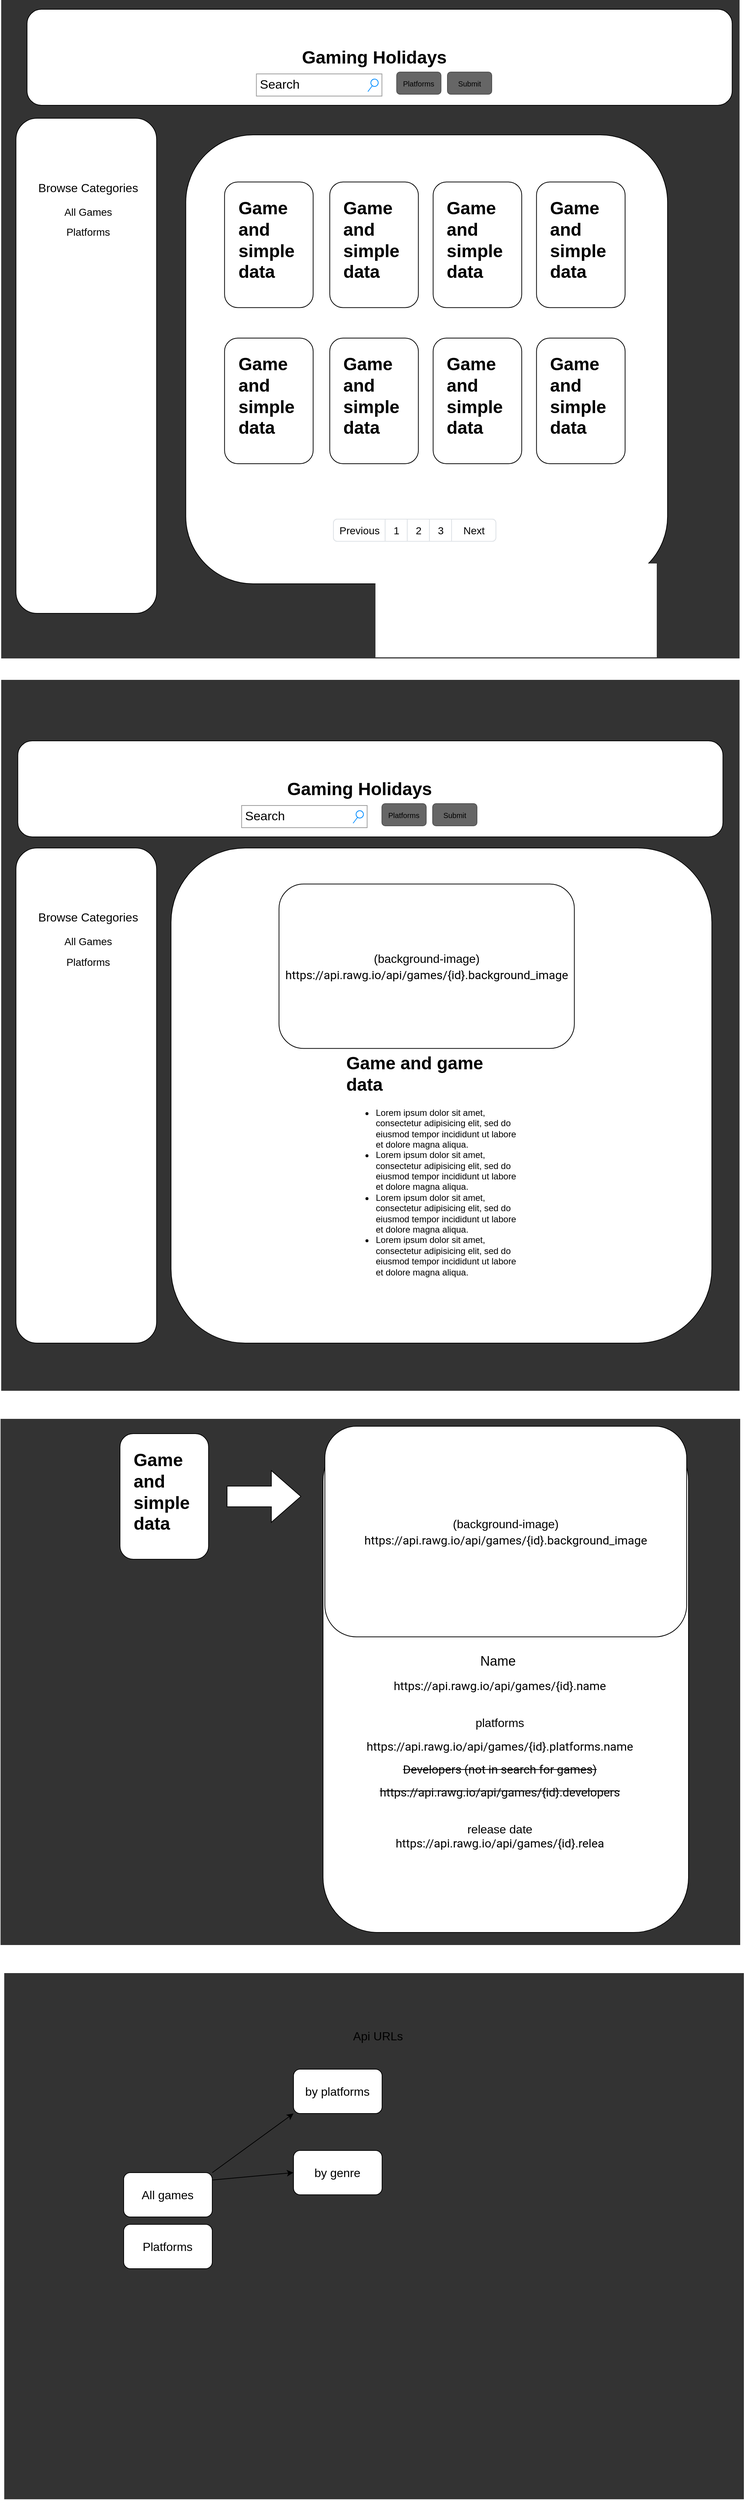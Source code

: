<mxfile>
    <diagram id="CAeKfhzRnZo3DMhak2AF" name="Page-1">
        <mxGraphModel dx="2385" dy="1147" grid="1" gridSize="10" guides="1" tooltips="1" connect="1" arrows="1" fold="1" page="1" pageScale="1" pageWidth="1200" pageHeight="1920" background="none" math="0" shadow="0">
            <root>
                <mxCell id="0"/>
                <mxCell id="1" parent="0"/>
                <mxCell id="307" value="" style="shape=rect;fillColor=#333333;strokeColor=none;labelBackgroundColor=default;fontSize=16;fontColor=#000000;" parent="1" vertex="1">
                    <mxGeometry x="79.74" y="2700" width="1001.75" height="712" as="geometry"/>
                </mxCell>
                <mxCell id="306" value="" style="shape=rect;fillColor=#333333;strokeColor=none;labelBackgroundColor=none;fontSize=16;fontColor=default;" parent="1" vertex="1">
                    <mxGeometry x="75.62" y="30" width="1000" height="891" as="geometry"/>
                </mxCell>
                <mxCell id="305" value="" style="shape=rect;fillColor=#333333;strokeColor=none;labelBackgroundColor=none;fontSize=16;fontColor=default;" parent="1" vertex="1">
                    <mxGeometry x="75.62" y="950" width="1000" height="962" as="geometry"/>
                </mxCell>
                <mxCell id="304" value="" style="shape=rect;fillColor=#333333;strokeColor=none;labelBackgroundColor=none;fontSize=16;fontColor=default;" parent="1" vertex="1">
                    <mxGeometry x="74.74" y="1950" width="1001.75" height="712" as="geometry"/>
                </mxCell>
                <mxCell id="c27mCl2c-5wGKa37DjmO-5" style="edgeStyle=none;html=1;labelBackgroundColor=none;fontColor=default;" parent="1" edge="1">
                    <mxGeometry relative="1" as="geometry">
                        <mxPoint x="245.12" y="300" as="targetPoint"/>
                        <mxPoint x="245.12" y="300" as="sourcePoint"/>
                    </mxGeometry>
                </mxCell>
                <mxCell id="163" value="" style="rounded=1;whiteSpace=wrap;html=1;rotation=90;labelBackgroundColor=none;fontColor=default;" parent="1" vertex="1">
                    <mxGeometry x="211.49" y="1995" width="170" height="120" as="geometry"/>
                </mxCell>
                <mxCell id="164" value="&lt;h1&gt;Game and simple data&lt;/h1&gt;&lt;p&gt;&lt;br&gt;&lt;/p&gt;" style="text;html=1;strokeColor=none;fillColor=none;spacing=5;spacingTop=-20;whiteSpace=wrap;overflow=hidden;rounded=0;labelBackgroundColor=none;fontColor=default;" parent="1" vertex="1">
                    <mxGeometry x="250.24" y="1985.62" width="92.5" height="138.75" as="geometry"/>
                </mxCell>
                <mxCell id="165" value="" style="html=1;shadow=0;dashed=0;align=center;verticalAlign=middle;shape=mxgraph.arrows2.arrow;dy=0.6;dx=40;notch=0;labelBackgroundColor=none;fontColor=default;" parent="1" vertex="1">
                    <mxGeometry x="381.49" y="2020" width="100" height="70" as="geometry"/>
                </mxCell>
                <mxCell id="168" value="" style="rounded=1;whiteSpace=wrap;html=1;rotation=90;labelBackgroundColor=none;fontColor=default;" parent="1" vertex="1">
                    <mxGeometry x="416.49" y="2055" width="685" height="495" as="geometry"/>
                </mxCell>
                <mxCell id="180" value="&lt;p&gt;&lt;font style=&quot;&quot;&gt;&lt;font style=&quot;&quot;&gt;&lt;font style=&quot;font-size: 18px;&quot;&gt;Name&amp;nbsp;&lt;/font&gt;&lt;/font&gt;&lt;/font&gt;&lt;/p&gt;&lt;p&gt;&lt;font size=&quot;3&quot; style=&quot;&quot;&gt;&lt;font style=&quot;&quot;&gt;&lt;font style=&quot;&quot;&gt;&lt;font style=&quot;&quot;&gt;&lt;span style=&quot;box-sizing: border-box; -webkit-tap-highlight-color: rgba(255, 255, 255, 0); font-family: Roboto, sans-serif;&quot;&gt;https://api.rawg.io/api&lt;/span&gt;&lt;/font&gt;&lt;span style=&quot;font-family: Roboto, sans-serif;&quot;&gt;/games/{id}.name&lt;br&gt;&lt;/span&gt;&lt;/font&gt;&lt;/font&gt;&lt;font style=&quot;&quot;&gt;&lt;br&gt;&lt;/font&gt;&lt;/font&gt;&lt;/p&gt;&lt;p&gt;&lt;font style=&quot;&quot;&gt;&lt;font size=&quot;3&quot; style=&quot;&quot;&gt;platforms&lt;/font&gt;&lt;/font&gt;&lt;/p&gt;&lt;p&gt;&lt;font style=&quot;&quot;&gt;&lt;font size=&quot;3&quot; style=&quot;&quot;&gt;&lt;span style=&quot;box-sizing: border-box; -webkit-tap-highlight-color: rgba(255, 255, 255, 0); font-family: Roboto, sans-serif;&quot;&gt;https://api.rawg.io/api&lt;/span&gt;&lt;span style=&quot;font-family: Roboto, sans-serif;&quot;&gt;/games/{id}.platforms.name&lt;/span&gt;&lt;/font&gt;&lt;/font&gt;&lt;/p&gt;&lt;p&gt;&lt;font style=&quot;&quot;&gt;&lt;font size=&quot;3&quot; style=&quot;&quot;&gt;&lt;span style=&quot;font-family: Roboto, sans-serif;&quot;&gt;&lt;strike&gt;Developers&amp;nbsp;(not in search for games)&lt;/strike&gt;&lt;/span&gt;&lt;/font&gt;&lt;/font&gt;&lt;/p&gt;&lt;p&gt;&lt;font style=&quot;&quot;&gt;&lt;strike&gt;&lt;span style=&quot;font-size: medium; box-sizing: border-box; -webkit-tap-highlight-color: rgba(255, 255, 255, 0); font-family: Roboto, sans-serif;&quot;&gt;https://api.rawg.io/api&lt;/span&gt;&lt;span style=&quot;font-size: medium; font-family: Roboto, sans-serif;&quot;&gt;/games/{id}.developers&lt;/span&gt;&lt;font size=&quot;3&quot; style=&quot;&quot;&gt;&lt;span style=&quot;font-family: Roboto, sans-serif;&quot;&gt;&lt;br&gt;&lt;/span&gt;&lt;/font&gt;&lt;/strike&gt;&lt;/font&gt;&lt;/p&gt;&lt;font style=&quot;&quot;&gt;&lt;font size=&quot;3&quot;&gt;&lt;span style=&quot;&quot;&gt;&lt;font style=&quot;&quot;&gt;&lt;font style=&quot;&quot;&gt;&lt;br&gt;release date&lt;br&gt;&lt;/font&gt;&lt;/font&gt;&lt;/span&gt;&lt;font style=&quot;&quot;&gt;&lt;span style=&quot;box-sizing: border-box; -webkit-tap-highlight-color: rgba(255, 255, 255, 0); font-family: Roboto, sans-serif;&quot;&gt;https://api.rawg.io/api&lt;/span&gt;&lt;/font&gt;&lt;span style=&quot;font-family: Roboto, sans-serif;&quot;&gt;/games/{id}.relea&lt;/span&gt;&lt;/font&gt;&lt;br&gt;&lt;/font&gt;" style="text;html=1;strokeColor=none;fillColor=none;align=center;verticalAlign=middle;whiteSpace=wrap;rounded=0;labelBackgroundColor=none;fontColor=default;" parent="1" vertex="1">
                    <mxGeometry x="511.49" y="2150" width="480" height="490" as="geometry"/>
                </mxCell>
                <mxCell id="196" value="&lt;span style=&quot;font-size: medium;&quot;&gt;(background-image)&lt;br&gt;&lt;/span&gt;&lt;font style=&quot;font-size: medium;&quot;&gt;&lt;span style=&quot;box-sizing: border-box; -webkit-tap-highlight-color: rgba(255, 255, 255, 0); font-family: Roboto, sans-serif;&quot;&gt;https://api.rawg.io/api&lt;/span&gt;&lt;/font&gt;&lt;span style=&quot;font-size: medium; font-family: Roboto, sans-serif;&quot;&gt;/games/{id}.background_image&lt;/span&gt;" style="rounded=1;whiteSpace=wrap;html=1;labelBackgroundColor=none;fontSize=18;fontColor=default;" parent="1" vertex="1">
                    <mxGeometry x="513.99" y="1960" width="490" height="285" as="geometry"/>
                </mxCell>
                <mxCell id="297" style="edgeStyle=none;html=1;exitX=1;exitY=0;exitDx=0;exitDy=0;entryX=0;entryY=1;entryDx=0;entryDy=0;fontSize=16;labelBackgroundColor=none;fontColor=default;" parent="1" source="288" target="296" edge="1">
                    <mxGeometry relative="1" as="geometry"/>
                </mxCell>
                <mxCell id="288" value="" style="rounded=1;whiteSpace=wrap;html=1;fontSize=16;labelBackgroundColor=none;fontColor=default;" parent="1" vertex="1">
                    <mxGeometry x="241.49" y="2970" width="120" height="60" as="geometry"/>
                </mxCell>
                <mxCell id="301" style="edgeStyle=none;html=1;exitX=1;exitY=0;exitDx=0;exitDy=0;entryX=0;entryY=0.5;entryDx=0;entryDy=0;fontSize=16;labelBackgroundColor=none;fontColor=default;" parent="1" source="289" target="299" edge="1">
                    <mxGeometry relative="1" as="geometry"/>
                </mxCell>
                <mxCell id="289" value="All games" style="text;html=1;strokeColor=none;fillColor=none;align=center;verticalAlign=middle;whiteSpace=wrap;rounded=0;fontSize=16;labelBackgroundColor=none;fontColor=default;" parent="1" vertex="1">
                    <mxGeometry x="241.49" y="2980" width="120" height="40" as="geometry"/>
                </mxCell>
                <mxCell id="290" value="Api URLs" style="text;html=1;strokeColor=none;fillColor=none;align=center;verticalAlign=middle;whiteSpace=wrap;rounded=0;fontSize=16;labelBackgroundColor=none;fontColor=default;" parent="1" vertex="1">
                    <mxGeometry x="536.49" y="2770" width="100" height="30" as="geometry"/>
                </mxCell>
                <mxCell id="292" value="" style="rounded=1;whiteSpace=wrap;html=1;fontSize=16;labelBackgroundColor=none;fontColor=default;" parent="1" vertex="1">
                    <mxGeometry x="241.49" y="3040" width="120" height="60" as="geometry"/>
                </mxCell>
                <mxCell id="293" value="Platforms" style="text;html=1;strokeColor=none;fillColor=none;align=center;verticalAlign=middle;whiteSpace=wrap;rounded=0;fontSize=16;labelBackgroundColor=none;fontColor=default;" parent="1" vertex="1">
                    <mxGeometry x="241.49" y="3040" width="120" height="60" as="geometry"/>
                </mxCell>
                <mxCell id="295" value="" style="rounded=1;whiteSpace=wrap;html=1;fontSize=16;labelBackgroundColor=none;fontColor=default;" parent="1" vertex="1">
                    <mxGeometry x="471.49" y="2830" width="120" height="60" as="geometry"/>
                </mxCell>
                <mxCell id="296" value="by platforms" style="text;html=1;strokeColor=none;fillColor=none;align=center;verticalAlign=middle;whiteSpace=wrap;rounded=0;fontSize=16;labelBackgroundColor=none;fontColor=default;" parent="1" vertex="1">
                    <mxGeometry x="471.49" y="2830" width="120" height="60" as="geometry"/>
                </mxCell>
                <mxCell id="299" value="" style="rounded=1;whiteSpace=wrap;html=1;fontSize=16;labelBackgroundColor=none;fontColor=default;" parent="1" vertex="1">
                    <mxGeometry x="471.49" y="2940" width="120" height="60" as="geometry"/>
                </mxCell>
                <mxCell id="300" value="by genre" style="text;html=1;strokeColor=none;fillColor=none;align=center;verticalAlign=middle;whiteSpace=wrap;rounded=0;fontSize=16;labelBackgroundColor=none;fontColor=default;" parent="1" vertex="1">
                    <mxGeometry x="471.49" y="2940" width="120" height="60" as="geometry"/>
                </mxCell>
                <mxCell id="116" value="" style="rounded=1;whiteSpace=wrap;html=1;rotation=90;labelBackgroundColor=none;fontColor=default;container=0;" parent="1" vertex="1">
                    <mxGeometry x="510.62" y="620" width="130" height="955" as="geometry"/>
                </mxCell>
                <mxCell id="117" value="" style="rounded=1;whiteSpace=wrap;html=1;rotation=90;labelBackgroundColor=none;fontColor=default;container=0;" parent="1" vertex="1">
                    <mxGeometry x="336.87" y="1146.25" width="670" height="732.5" as="geometry"/>
                </mxCell>
                <mxCell id="118" value="&lt;h1 style=&quot;&quot;&gt;Gaming Holidays&lt;/h1&gt;" style="text;html=1;strokeColor=none;fillColor=none;spacing=5;spacingTop=-20;whiteSpace=wrap;overflow=hidden;rounded=0;align=center;shadow=0;labelBackgroundColor=none;fontColor=default;container=0;" parent="1" vertex="1">
                    <mxGeometry x="295.62" y="1077.5" width="530" height="60" as="geometry"/>
                </mxCell>
                <mxCell id="136" value="&lt;h1&gt;Game and game data&lt;/h1&gt;&lt;div&gt;&lt;ul&gt;&lt;li&gt;&lt;span style=&quot;&quot;&gt;Lorem ipsum dolor sit amet, consectetur adipisicing elit, sed do eiusmod tempor incididunt ut labore et dolore magna aliqua.&lt;/span&gt;&lt;br&gt;&lt;/li&gt;&lt;li&gt;&lt;span style=&quot;&quot;&gt;Lorem ipsum dolor sit amet, consectetur adipisicing elit, sed do eiusmod tempor incididunt ut labore et dolore magna aliqua.&lt;/span&gt;&lt;/li&gt;&lt;li&gt;&lt;span style=&quot;&quot;&gt;Lorem ipsum dolor sit amet, consectetur adipisicing elit, sed do eiusmod tempor incididunt ut labore et dolore magna aliqua.&lt;/span&gt;&lt;/li&gt;&lt;li&gt;&lt;span style=&quot;&quot;&gt;Lorem ipsum dolor sit amet, consectetur adipisicing elit, sed do eiusmod tempor incididunt ut labore et dolore magna aliqua.&lt;/span&gt;&lt;/li&gt;&lt;/ul&gt;&lt;/div&gt;" style="text;html=1;strokeColor=none;fillColor=none;spacing=5;spacingTop=-20;whiteSpace=wrap;overflow=hidden;rounded=0;labelBackgroundColor=none;fontColor=default;container=0;" parent="1" vertex="1">
                    <mxGeometry x="537.5" y="1448.75" width="248.75" height="343.75" as="geometry"/>
                </mxCell>
                <mxCell id="235" style="edgeStyle=none;html=1;labelBackgroundColor=none;fontColor=default;" parent="1" edge="1">
                    <mxGeometry relative="1" as="geometry">
                        <mxPoint x="245.12" y="1287.5" as="targetPoint"/>
                        <mxPoint x="245.12" y="1287.5" as="sourcePoint"/>
                    </mxGeometry>
                </mxCell>
                <mxCell id="236" value="" style="rounded=1;whiteSpace=wrap;html=1;labelBackgroundColor=none;fontColor=default;container=0;" parent="1" vertex="1">
                    <mxGeometry x="95.62" y="1177.5" width="190.5" height="670" as="geometry"/>
                </mxCell>
                <mxCell id="238" value="&lt;font style=&quot;font-size: 16px;&quot;&gt;Browse Categories&lt;/font&gt;" style="text;html=1;strokeColor=none;fillColor=none;align=center;verticalAlign=middle;whiteSpace=wrap;rounded=0;fontSize=18;labelBackgroundColor=none;fontColor=default;container=0;" parent="1" vertex="1">
                    <mxGeometry x="120.62" y="1257.5" width="145" height="27.5" as="geometry"/>
                </mxCell>
                <mxCell id="239" value="&lt;font style=&quot;font-size: 14px;&quot;&gt;All Games&lt;/font&gt;" style="text;html=1;strokeColor=none;fillColor=none;align=center;verticalAlign=middle;whiteSpace=wrap;rounded=0;fontSize=18;labelBackgroundColor=none;fontColor=default;container=0;" parent="1" vertex="1">
                    <mxGeometry x="120.62" y="1289.38" width="145" height="27.5" as="geometry"/>
                </mxCell>
                <mxCell id="240" value="&lt;span style=&quot;font-size: 14px;&quot;&gt;Platforms&lt;/span&gt;" style="text;html=1;strokeColor=none;fillColor=none;align=center;verticalAlign=middle;whiteSpace=wrap;rounded=0;fontSize=18;labelBackgroundColor=none;fontColor=default;container=0;" parent="1" vertex="1">
                    <mxGeometry x="120.62" y="1316.88" width="145" height="27.5" as="geometry"/>
                </mxCell>
                <mxCell id="278" value="Search" style="strokeWidth=1;shadow=0;dashed=0;align=center;html=1;shape=mxgraph.mockup.forms.searchBox;strokeColor=#999999;mainText=;strokeColor2=#008cff;fontColor=default;fontSize=17;align=left;spacingLeft=3;labelBackgroundColor=none;container=0;" parent="1" vertex="1">
                    <mxGeometry x="401.24" y="1120" width="170" height="30" as="geometry"/>
                </mxCell>
                <mxCell id="279" value="Platforms" style="rounded=1;html=1;shadow=0;dashed=0;whiteSpace=wrap;fontSize=10;fillColor=#666666;align=center;strokeColor=#4D4D4D;fontColor=default;labelBackgroundColor=none;container=0;" parent="1" vertex="1">
                    <mxGeometry x="591.24" y="1117.5" width="60" height="30" as="geometry"/>
                </mxCell>
                <mxCell id="280" value="Submit" style="rounded=1;html=1;shadow=0;dashed=0;whiteSpace=wrap;fontSize=10;fillColor=#666666;align=center;strokeColor=#4D4D4D;fontColor=default;labelBackgroundColor=none;container=0;" parent="1" vertex="1">
                    <mxGeometry x="659.99" y="1117.5" width="60" height="30" as="geometry"/>
                </mxCell>
                <mxCell id="62" value="" style="rounded=1;whiteSpace=wrap;html=1;rotation=90;labelBackgroundColor=none;fontColor=default;" parent="1" vertex="1">
                    <mxGeometry x="523.12" y="-370" width="130" height="955" as="geometry"/>
                </mxCell>
                <mxCell id="64" value="" style="rounded=1;whiteSpace=wrap;html=1;rotation=90;labelBackgroundColor=none;fontColor=default;" parent="1" vertex="1">
                    <mxGeometry x="348.12" y="190" width="607.5" height="652.5" as="geometry"/>
                </mxCell>
                <mxCell id="c27mCl2c-5wGKa37DjmO-27" value="&lt;h1 style=&quot;&quot;&gt;Gaming Holidays&lt;/h1&gt;" style="text;html=1;strokeColor=none;fillColor=none;spacing=5;spacingTop=-20;whiteSpace=wrap;overflow=hidden;rounded=0;align=center;shadow=0;labelBackgroundColor=none;fontColor=default;" parent="1" vertex="1">
                    <mxGeometry x="315.62" y="87.5" width="530" height="60" as="geometry"/>
                </mxCell>
                <mxCell id="56" value="" style="html=1;shadow=0;dashed=0;shape=mxgraph.bootstrap.rrect;rSize=5;strokeColor=#DEE2E6;html=1;whiteSpace=wrap;fillColor=#ffffff;fontColor=default;fontSize=14;labelBackgroundColor=none;" parent="1" vertex="1">
                    <mxGeometry x="525.62" y="732.5" width="220" height="30" as="geometry"/>
                </mxCell>
                <mxCell id="57" value="Previous" style="strokeColor=inherit;fillColor=inherit;gradientColor=inherit;fontColor=default;html=1;shadow=0;dashed=0;shape=mxgraph.bootstrap.leftButton;rSize=5;perimeter=none;whiteSpace=wrap;resizeHeight=1;fontSize=14;labelBackgroundColor=none;" parent="56" vertex="1">
                    <mxGeometry width="70" height="30" relative="1" as="geometry"/>
                </mxCell>
                <mxCell id="58" value="1" style="strokeColor=inherit;fillColor=inherit;gradientColor=inherit;fontColor=default;html=1;shadow=0;dashed=0;perimeter=none;whiteSpace=wrap;resizeHeight=1;fontSize=14;labelBackgroundColor=none;" parent="56" vertex="1">
                    <mxGeometry width="30" height="30" relative="1" as="geometry">
                        <mxPoint x="70" as="offset"/>
                    </mxGeometry>
                </mxCell>
                <mxCell id="59" value="2" style="strokeColor=inherit;fillColor=inherit;gradientColor=inherit;fontColor=default;html=1;shadow=0;dashed=0;perimeter=none;whiteSpace=wrap;resizeHeight=1;fontSize=14;labelBackgroundColor=none;" parent="56" vertex="1">
                    <mxGeometry width="30" height="30" relative="1" as="geometry">
                        <mxPoint x="100" as="offset"/>
                    </mxGeometry>
                </mxCell>
                <mxCell id="60" value="3" style="strokeColor=inherit;fillColor=inherit;gradientColor=inherit;fontColor=default;html=1;shadow=0;dashed=0;perimeter=none;whiteSpace=wrap;resizeHeight=1;fontSize=14;labelBackgroundColor=none;" parent="56" vertex="1">
                    <mxGeometry width="30" height="30" relative="1" as="geometry">
                        <mxPoint x="130" as="offset"/>
                    </mxGeometry>
                </mxCell>
                <mxCell id="61" value="Next" style="strokeColor=inherit;fillColor=inherit;gradientColor=inherit;fontColor=default;html=1;shadow=0;dashed=0;shape=mxgraph.bootstrap.rightButton;rSize=5;perimeter=none;whiteSpace=wrap;resizeHeight=1;fontSize=14;labelBackgroundColor=none;" parent="56" vertex="1">
                    <mxGeometry x="1" width="60" height="30" relative="1" as="geometry">
                        <mxPoint x="-60" as="offset"/>
                    </mxGeometry>
                </mxCell>
                <mxCell id="66" value="" style="rounded=1;whiteSpace=wrap;html=1;rotation=90;labelBackgroundColor=none;fontColor=default;" parent="1" vertex="1">
                    <mxGeometry x="353.12" y="301.25" width="170" height="120" as="geometry"/>
                </mxCell>
                <mxCell id="67" value="" style="rounded=1;whiteSpace=wrap;html=1;rotation=90;labelBackgroundColor=none;fontColor=default;" parent="1" vertex="1">
                    <mxGeometry x="495.62" y="301.25" width="170" height="120" as="geometry"/>
                </mxCell>
                <mxCell id="68" value="" style="rounded=1;whiteSpace=wrap;html=1;rotation=90;labelBackgroundColor=none;fontColor=default;" parent="1" vertex="1">
                    <mxGeometry x="635.62" y="301.25" width="170" height="120" as="geometry"/>
                </mxCell>
                <mxCell id="69" value="" style="rounded=1;whiteSpace=wrap;html=1;rotation=90;labelBackgroundColor=none;fontColor=default;" parent="1" vertex="1">
                    <mxGeometry x="775.62" y="301.25" width="170" height="120" as="geometry"/>
                </mxCell>
                <mxCell id="70" value="" style="rounded=1;whiteSpace=wrap;html=1;rotation=90;labelBackgroundColor=none;fontColor=default;" parent="1" vertex="1">
                    <mxGeometry x="353.12" y="512.5" width="170" height="120" as="geometry"/>
                </mxCell>
                <mxCell id="98" value="" style="rounded=1;whiteSpace=wrap;html=1;rotation=90;labelBackgroundColor=none;fontColor=default;" parent="1" vertex="1">
                    <mxGeometry x="495.62" y="512.5" width="170" height="120" as="geometry"/>
                </mxCell>
                <mxCell id="99" value="" style="rounded=1;whiteSpace=wrap;html=1;rotation=90;labelBackgroundColor=none;fontColor=default;" parent="1" vertex="1">
                    <mxGeometry x="635.62" y="512.5" width="170" height="120" as="geometry"/>
                </mxCell>
                <mxCell id="100" value="" style="rounded=1;whiteSpace=wrap;html=1;rotation=90;labelBackgroundColor=none;fontColor=default;" parent="1" vertex="1">
                    <mxGeometry x="775.62" y="512.5" width="170" height="120" as="geometry"/>
                </mxCell>
                <mxCell id="155" value="&lt;h1&gt;Game and simple data&lt;/h1&gt;&lt;p&gt;&lt;br&gt;&lt;/p&gt;" style="text;html=1;strokeColor=none;fillColor=none;spacing=5;spacingTop=-20;whiteSpace=wrap;overflow=hidden;rounded=0;labelBackgroundColor=none;fontColor=default;" parent="1" vertex="1">
                    <mxGeometry x="391.87" y="291.88" width="92.5" height="138.75" as="geometry"/>
                </mxCell>
                <mxCell id="156" value="&lt;h1&gt;Game and simple data&lt;/h1&gt;&lt;p&gt;&lt;br&gt;&lt;/p&gt;" style="text;html=1;strokeColor=none;fillColor=none;spacing=5;spacingTop=-20;whiteSpace=wrap;overflow=hidden;rounded=0;labelBackgroundColor=none;fontColor=default;" parent="1" vertex="1">
                    <mxGeometry x="534.37" y="291.88" width="92.5" height="138.75" as="geometry"/>
                </mxCell>
                <mxCell id="157" value="&lt;h1&gt;Game and simple data&lt;/h1&gt;&lt;p&gt;&lt;br&gt;&lt;/p&gt;" style="text;html=1;strokeColor=none;fillColor=none;spacing=5;spacingTop=-20;whiteSpace=wrap;overflow=hidden;rounded=0;labelBackgroundColor=none;fontColor=default;" parent="1" vertex="1">
                    <mxGeometry x="674.37" y="291.88" width="92.5" height="138.75" as="geometry"/>
                </mxCell>
                <mxCell id="158" value="&lt;h1&gt;Game and simple data&lt;/h1&gt;&lt;p&gt;&lt;br&gt;&lt;/p&gt;" style="text;html=1;strokeColor=none;fillColor=none;spacing=5;spacingTop=-20;whiteSpace=wrap;overflow=hidden;rounded=0;labelBackgroundColor=none;fontColor=default;" parent="1" vertex="1">
                    <mxGeometry x="814.37" y="291.88" width="92.5" height="138.75" as="geometry"/>
                </mxCell>
                <mxCell id="159" value="&lt;h1&gt;Game and simple data&lt;/h1&gt;&lt;p&gt;&lt;br&gt;&lt;/p&gt;" style="text;html=1;strokeColor=none;fillColor=none;spacing=5;spacingTop=-20;whiteSpace=wrap;overflow=hidden;rounded=0;labelBackgroundColor=none;fontColor=default;" parent="1" vertex="1">
                    <mxGeometry x="814.37" y="503.12" width="92.5" height="138.75" as="geometry"/>
                </mxCell>
                <mxCell id="160" value="&lt;h1&gt;Game and simple data&lt;/h1&gt;&lt;p&gt;&lt;br&gt;&lt;/p&gt;" style="text;html=1;strokeColor=none;fillColor=none;spacing=5;spacingTop=-20;whiteSpace=wrap;overflow=hidden;rounded=0;labelBackgroundColor=none;fontColor=default;" parent="1" vertex="1">
                    <mxGeometry x="674.37" y="503.12" width="92.5" height="138.75" as="geometry"/>
                </mxCell>
                <mxCell id="161" value="&lt;h1&gt;Game and simple data&lt;/h1&gt;&lt;p&gt;&lt;br&gt;&lt;/p&gt;" style="text;html=1;strokeColor=none;fillColor=none;spacing=5;spacingTop=-20;whiteSpace=wrap;overflow=hidden;rounded=0;labelBackgroundColor=none;fontColor=default;" parent="1" vertex="1">
                    <mxGeometry x="534.37" y="503.12" width="92.5" height="138.75" as="geometry"/>
                </mxCell>
                <mxCell id="162" value="&lt;h1&gt;Game and simple data&lt;/h1&gt;&lt;p&gt;&lt;br&gt;&lt;/p&gt;" style="text;html=1;strokeColor=none;fillColor=none;spacing=5;spacingTop=-20;whiteSpace=wrap;overflow=hidden;rounded=0;labelBackgroundColor=none;fontColor=default;" parent="1" vertex="1">
                    <mxGeometry x="391.87" y="503.12" width="92.5" height="138.75" as="geometry"/>
                </mxCell>
                <mxCell id="186" value="" style="rounded=1;whiteSpace=wrap;html=1;labelBackgroundColor=none;fontColor=default;" parent="1" vertex="1">
                    <mxGeometry x="95.62" y="190" width="190.5" height="670" as="geometry"/>
                </mxCell>
                <mxCell id="187" value="Search" style="strokeWidth=1;shadow=0;dashed=0;align=center;html=1;shape=mxgraph.mockup.forms.searchBox;strokeColor=#999999;mainText=;strokeColor2=#008cff;fontColor=default;fontSize=17;align=left;spacingLeft=3;labelBackgroundColor=none;" parent="1" vertex="1">
                    <mxGeometry x="421.25" y="130" width="170" height="30" as="geometry"/>
                </mxCell>
                <mxCell id="199" value="&lt;font style=&quot;font-size: 16px;&quot;&gt;Browse Categories&lt;/font&gt;" style="text;html=1;strokeColor=none;fillColor=none;align=center;verticalAlign=middle;whiteSpace=wrap;rounded=0;fontSize=18;labelBackgroundColor=none;fontColor=default;" parent="1" vertex="1">
                    <mxGeometry x="120.62" y="270" width="145" height="27.5" as="geometry"/>
                </mxCell>
                <mxCell id="233" value="&lt;font style=&quot;font-size: 14px;&quot;&gt;All Games&lt;/font&gt;" style="text;html=1;strokeColor=none;fillColor=none;align=center;verticalAlign=middle;whiteSpace=wrap;rounded=0;fontSize=18;labelBackgroundColor=none;fontColor=default;" parent="1" vertex="1">
                    <mxGeometry x="120.62" y="301.88" width="145" height="27.5" as="geometry"/>
                </mxCell>
                <mxCell id="234" value="&lt;span style=&quot;font-size: 14px;&quot;&gt;Platforms&lt;/span&gt;" style="text;html=1;strokeColor=none;fillColor=none;align=center;verticalAlign=middle;whiteSpace=wrap;rounded=0;fontSize=18;labelBackgroundColor=none;fontColor=default;" parent="1" vertex="1">
                    <mxGeometry x="120.62" y="329.38" width="145" height="27.5" as="geometry"/>
                </mxCell>
                <mxCell id="241" value="Platforms" style="rounded=1;html=1;shadow=0;dashed=0;whiteSpace=wrap;fontSize=10;fillColor=#666666;align=center;strokeColor=#4D4D4D;fontColor=default;labelBackgroundColor=none;" parent="1" vertex="1">
                    <mxGeometry x="611.25" y="127.5" width="60" height="30" as="geometry"/>
                </mxCell>
                <mxCell id="277" value="Submit" style="rounded=1;html=1;shadow=0;dashed=0;whiteSpace=wrap;fontSize=10;fillColor=#666666;align=center;strokeColor=#4D4D4D;fontColor=default;labelBackgroundColor=none;" parent="1" vertex="1">
                    <mxGeometry x="680" y="127.5" width="60" height="30" as="geometry"/>
                </mxCell>
                <mxCell id="ss5K161NbFmsBChTKeLe-307" value="&lt;span style=&quot;font-size: medium;&quot;&gt;(background-image)&lt;br&gt;&lt;/span&gt;&lt;font style=&quot;font-size: medium;&quot;&gt;&lt;span style=&quot;box-sizing: border-box; -webkit-tap-highlight-color: rgba(255, 255, 255, 0); font-family: Roboto, sans-serif;&quot;&gt;https://api.rawg.io/api&lt;/span&gt;&lt;/font&gt;&lt;span style=&quot;font-size: medium; font-family: Roboto, sans-serif;&quot;&gt;/games/{id}.background_image&lt;/span&gt;" style="rounded=1;whiteSpace=wrap;html=1;labelBackgroundColor=none;fontSize=18;fontColor=default;" vertex="1" parent="1">
                    <mxGeometry x="451.87" y="1226.25" width="400" height="222.5" as="geometry"/>
                </mxCell>
            </root>
        </mxGraphModel>
    </diagram>
</mxfile>